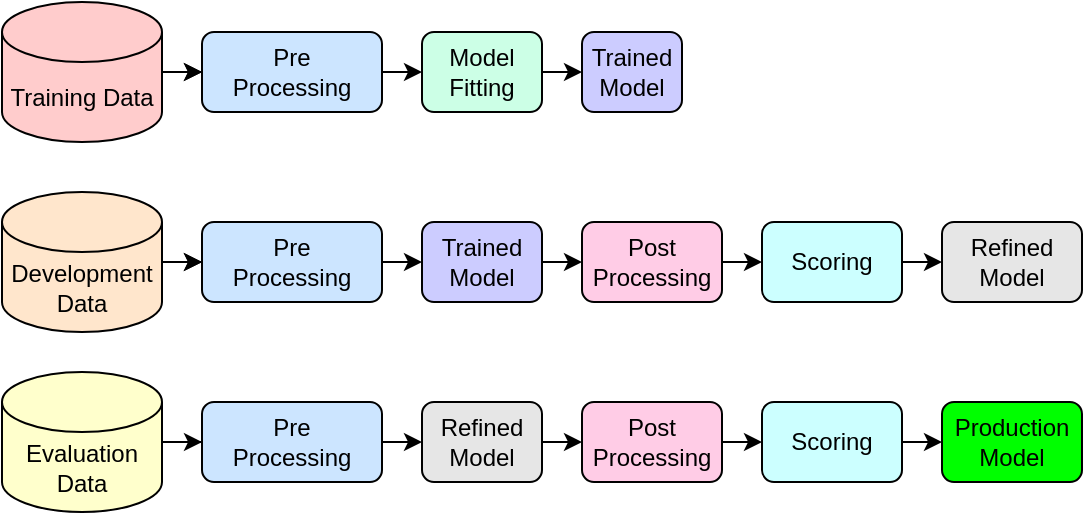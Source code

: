 <mxfile version="24.7.17">
  <diagram name="Page-1" id="T2qfQQlkeZVNoxH3vaGA">
    <mxGraphModel dx="1434" dy="838" grid="1" gridSize="10" guides="1" tooltips="1" connect="1" arrows="1" fold="1" page="1" pageScale="1" pageWidth="850" pageHeight="1100" math="0" shadow="0">
      <root>
        <mxCell id="0" />
        <mxCell id="1" parent="0" />
        <mxCell id="fbjCcD8gZ7gggLoZ_09u-6" style="edgeStyle=orthogonalEdgeStyle;rounded=0;orthogonalLoop=1;jettySize=auto;html=1;exitX=1;exitY=0.5;exitDx=0;exitDy=0;entryX=0;entryY=0.5;entryDx=0;entryDy=0;" parent="1" target="fbjCcD8gZ7gggLoZ_09u-2" edge="1">
          <mxGeometry relative="1" as="geometry">
            <mxPoint x="80" y="100" as="sourcePoint" />
          </mxGeometry>
        </mxCell>
        <mxCell id="fbjCcD8gZ7gggLoZ_09u-7" style="edgeStyle=orthogonalEdgeStyle;rounded=0;orthogonalLoop=1;jettySize=auto;html=1;exitX=1;exitY=0.5;exitDx=0;exitDy=0;entryX=0;entryY=0.5;entryDx=0;entryDy=0;" parent="1" source="fbjCcD8gZ7gggLoZ_09u-2" target="fbjCcD8gZ7gggLoZ_09u-3" edge="1">
          <mxGeometry relative="1" as="geometry" />
        </mxCell>
        <mxCell id="fbjCcD8gZ7gggLoZ_09u-2" value="Pre&lt;div&gt;Processing&lt;/div&gt;" style="rounded=1;whiteSpace=wrap;html=1;fillColor=#CCE5FF;" parent="1" vertex="1">
          <mxGeometry x="100" y="80" width="90" height="40" as="geometry" />
        </mxCell>
        <mxCell id="fbjCcD8gZ7gggLoZ_09u-8" style="edgeStyle=orthogonalEdgeStyle;rounded=0;orthogonalLoop=1;jettySize=auto;html=1;exitX=1;exitY=0.5;exitDx=0;exitDy=0;entryX=0;entryY=0.5;entryDx=0;entryDy=0;" parent="1" source="fbjCcD8gZ7gggLoZ_09u-3" target="fbjCcD8gZ7gggLoZ_09u-4" edge="1">
          <mxGeometry relative="1" as="geometry" />
        </mxCell>
        <mxCell id="fbjCcD8gZ7gggLoZ_09u-3" value="Model&lt;div&gt;Fitting&lt;/div&gt;" style="rounded=1;whiteSpace=wrap;html=1;fillColor=#CCFFE6;" parent="1" vertex="1">
          <mxGeometry x="210" y="80" width="60" height="40" as="geometry" />
        </mxCell>
        <mxCell id="fbjCcD8gZ7gggLoZ_09u-4" value="Trained Model" style="rounded=1;whiteSpace=wrap;html=1;fillColor=#CCCCFF;" parent="1" vertex="1">
          <mxGeometry x="290" y="80" width="50" height="40" as="geometry" />
        </mxCell>
        <mxCell id="fbjCcD8gZ7gggLoZ_09u-10" value="" style="edgeStyle=orthogonalEdgeStyle;rounded=0;orthogonalLoop=1;jettySize=auto;html=1;" parent="1" source="fbjCcD8gZ7gggLoZ_09u-9" target="fbjCcD8gZ7gggLoZ_09u-2" edge="1">
          <mxGeometry relative="1" as="geometry" />
        </mxCell>
        <mxCell id="fbjCcD8gZ7gggLoZ_09u-9" value="Training Data" style="shape=cylinder3;whiteSpace=wrap;html=1;boundedLbl=1;backgroundOutline=1;size=15;fillColor=#FFCCCC;" parent="1" vertex="1">
          <mxGeometry y="65" width="80" height="70" as="geometry" />
        </mxCell>
        <mxCell id="fbjCcD8gZ7gggLoZ_09u-11" style="edgeStyle=orthogonalEdgeStyle;rounded=0;orthogonalLoop=1;jettySize=auto;html=1;exitX=1;exitY=0.5;exitDx=0;exitDy=0;entryX=0;entryY=0.5;entryDx=0;entryDy=0;" parent="1" target="fbjCcD8gZ7gggLoZ_09u-13" edge="1">
          <mxGeometry relative="1" as="geometry">
            <mxPoint x="80" y="195" as="sourcePoint" />
          </mxGeometry>
        </mxCell>
        <mxCell id="fbjCcD8gZ7gggLoZ_09u-12" style="edgeStyle=orthogonalEdgeStyle;rounded=0;orthogonalLoop=1;jettySize=auto;html=1;exitX=1;exitY=0.5;exitDx=0;exitDy=0;entryX=0;entryY=0.5;entryDx=0;entryDy=0;" parent="1" source="fbjCcD8gZ7gggLoZ_09u-13" target="fbjCcD8gZ7gggLoZ_09u-15" edge="1">
          <mxGeometry relative="1" as="geometry" />
        </mxCell>
        <mxCell id="fbjCcD8gZ7gggLoZ_09u-13" value="Pre&lt;div&gt;Processing&lt;/div&gt;" style="rounded=1;whiteSpace=wrap;html=1;fillColor=#CCE5FF;" parent="1" vertex="1">
          <mxGeometry x="100" y="175" width="90" height="40" as="geometry" />
        </mxCell>
        <mxCell id="fbjCcD8gZ7gggLoZ_09u-14" style="edgeStyle=orthogonalEdgeStyle;rounded=0;orthogonalLoop=1;jettySize=auto;html=1;exitX=1;exitY=0.5;exitDx=0;exitDy=0;entryX=0;entryY=0.5;entryDx=0;entryDy=0;" parent="1" source="fbjCcD8gZ7gggLoZ_09u-15" target="fbjCcD8gZ7gggLoZ_09u-16" edge="1">
          <mxGeometry relative="1" as="geometry" />
        </mxCell>
        <mxCell id="fbjCcD8gZ7gggLoZ_09u-15" value="Trained Model" style="rounded=1;whiteSpace=wrap;html=1;fillColor=#CCCCFF;" parent="1" vertex="1">
          <mxGeometry x="210" y="175" width="60" height="40" as="geometry" />
        </mxCell>
        <mxCell id="fbjCcD8gZ7gggLoZ_09u-20" style="edgeStyle=orthogonalEdgeStyle;rounded=0;orthogonalLoop=1;jettySize=auto;html=1;exitX=1;exitY=0.5;exitDx=0;exitDy=0;entryX=0;entryY=0.5;entryDx=0;entryDy=0;" parent="1" source="fbjCcD8gZ7gggLoZ_09u-16" target="fbjCcD8gZ7gggLoZ_09u-19" edge="1">
          <mxGeometry relative="1" as="geometry" />
        </mxCell>
        <mxCell id="fbjCcD8gZ7gggLoZ_09u-16" value="Post&lt;div&gt;Processing&lt;/div&gt;" style="rounded=1;whiteSpace=wrap;html=1;fillColor=#FFCCE6;" parent="1" vertex="1">
          <mxGeometry x="290" y="175" width="70" height="40" as="geometry" />
        </mxCell>
        <mxCell id="fbjCcD8gZ7gggLoZ_09u-17" value="" style="edgeStyle=orthogonalEdgeStyle;rounded=0;orthogonalLoop=1;jettySize=auto;html=1;" parent="1" source="fbjCcD8gZ7gggLoZ_09u-18" target="fbjCcD8gZ7gggLoZ_09u-13" edge="1">
          <mxGeometry relative="1" as="geometry" />
        </mxCell>
        <mxCell id="fbjCcD8gZ7gggLoZ_09u-18" value="Development Data" style="shape=cylinder3;whiteSpace=wrap;html=1;boundedLbl=1;backgroundOutline=1;size=15;fillColor=#FFE6CC;" parent="1" vertex="1">
          <mxGeometry y="160" width="80" height="70" as="geometry" />
        </mxCell>
        <mxCell id="fbjCcD8gZ7gggLoZ_09u-32" style="edgeStyle=orthogonalEdgeStyle;rounded=0;orthogonalLoop=1;jettySize=auto;html=1;exitX=1;exitY=0.5;exitDx=0;exitDy=0;entryX=0;entryY=0.5;entryDx=0;entryDy=0;" parent="1" source="fbjCcD8gZ7gggLoZ_09u-19" target="fbjCcD8gZ7gggLoZ_09u-31" edge="1">
          <mxGeometry relative="1" as="geometry" />
        </mxCell>
        <mxCell id="fbjCcD8gZ7gggLoZ_09u-19" value="Scoring" style="rounded=1;whiteSpace=wrap;html=1;fillColor=#CCFFFF;" parent="1" vertex="1">
          <mxGeometry x="380" y="175" width="70" height="40" as="geometry" />
        </mxCell>
        <mxCell id="fbjCcD8gZ7gggLoZ_09u-22" style="edgeStyle=orthogonalEdgeStyle;rounded=0;orthogonalLoop=1;jettySize=auto;html=1;exitX=1;exitY=0.5;exitDx=0;exitDy=0;entryX=0;entryY=0.5;entryDx=0;entryDy=0;" parent="1" source="fbjCcD8gZ7gggLoZ_09u-23" target="fbjCcD8gZ7gggLoZ_09u-25" edge="1">
          <mxGeometry relative="1" as="geometry" />
        </mxCell>
        <mxCell id="fbjCcD8gZ7gggLoZ_09u-23" value="Pre&lt;div&gt;Processing&lt;/div&gt;" style="rounded=1;whiteSpace=wrap;html=1;fillColor=#CCE5FF;" parent="1" vertex="1">
          <mxGeometry x="100" y="265" width="90" height="40" as="geometry" />
        </mxCell>
        <mxCell id="fbjCcD8gZ7gggLoZ_09u-24" style="edgeStyle=orthogonalEdgeStyle;rounded=0;orthogonalLoop=1;jettySize=auto;html=1;exitX=1;exitY=0.5;exitDx=0;exitDy=0;entryX=0;entryY=0.5;entryDx=0;entryDy=0;" parent="1" source="fbjCcD8gZ7gggLoZ_09u-25" target="fbjCcD8gZ7gggLoZ_09u-27" edge="1">
          <mxGeometry relative="1" as="geometry" />
        </mxCell>
        <mxCell id="fbjCcD8gZ7gggLoZ_09u-25" value="Refined Model" style="rounded=1;whiteSpace=wrap;html=1;fillColor=#E6E6E6;" parent="1" vertex="1">
          <mxGeometry x="210" y="265" width="60" height="40" as="geometry" />
        </mxCell>
        <mxCell id="fbjCcD8gZ7gggLoZ_09u-26" style="edgeStyle=orthogonalEdgeStyle;rounded=0;orthogonalLoop=1;jettySize=auto;html=1;exitX=1;exitY=0.5;exitDx=0;exitDy=0;entryX=0;entryY=0.5;entryDx=0;entryDy=0;" parent="1" source="fbjCcD8gZ7gggLoZ_09u-27" target="fbjCcD8gZ7gggLoZ_09u-30" edge="1">
          <mxGeometry relative="1" as="geometry" />
        </mxCell>
        <mxCell id="fbjCcD8gZ7gggLoZ_09u-27" value="Post&lt;div&gt;Processing&lt;/div&gt;" style="rounded=1;whiteSpace=wrap;html=1;fillColor=#FFCCE6;" parent="1" vertex="1">
          <mxGeometry x="290" y="265" width="70" height="40" as="geometry" />
        </mxCell>
        <mxCell id="fbjCcD8gZ7gggLoZ_09u-28" value="" style="edgeStyle=orthogonalEdgeStyle;rounded=0;orthogonalLoop=1;jettySize=auto;html=1;" parent="1" source="fbjCcD8gZ7gggLoZ_09u-29" target="fbjCcD8gZ7gggLoZ_09u-23" edge="1">
          <mxGeometry relative="1" as="geometry" />
        </mxCell>
        <mxCell id="fbjCcD8gZ7gggLoZ_09u-29" value="Evaluation Data" style="shape=cylinder3;whiteSpace=wrap;html=1;boundedLbl=1;backgroundOutline=1;size=15;fillColor=#FFFFCC;" parent="1" vertex="1">
          <mxGeometry y="250" width="80" height="70" as="geometry" />
        </mxCell>
        <mxCell id="fbjCcD8gZ7gggLoZ_09u-34" style="edgeStyle=orthogonalEdgeStyle;rounded=0;orthogonalLoop=1;jettySize=auto;html=1;exitX=1;exitY=0.5;exitDx=0;exitDy=0;entryX=0;entryY=0.5;entryDx=0;entryDy=0;" parent="1" source="fbjCcD8gZ7gggLoZ_09u-30" target="fbjCcD8gZ7gggLoZ_09u-33" edge="1">
          <mxGeometry relative="1" as="geometry" />
        </mxCell>
        <mxCell id="fbjCcD8gZ7gggLoZ_09u-30" value="Scoring" style="rounded=1;whiteSpace=wrap;html=1;fillColor=#CCFFFF;" parent="1" vertex="1">
          <mxGeometry x="380" y="265" width="70" height="40" as="geometry" />
        </mxCell>
        <mxCell id="fbjCcD8gZ7gggLoZ_09u-31" value="Refined Model" style="rounded=1;whiteSpace=wrap;html=1;fillColor=#E6E6E6;" parent="1" vertex="1">
          <mxGeometry x="470" y="175" width="70" height="40" as="geometry" />
        </mxCell>
        <mxCell id="fbjCcD8gZ7gggLoZ_09u-33" value="Production Model" style="rounded=1;whiteSpace=wrap;html=1;fillColor=#00FF00;" parent="1" vertex="1">
          <mxGeometry x="470" y="265" width="70" height="40" as="geometry" />
        </mxCell>
      </root>
    </mxGraphModel>
  </diagram>
</mxfile>
